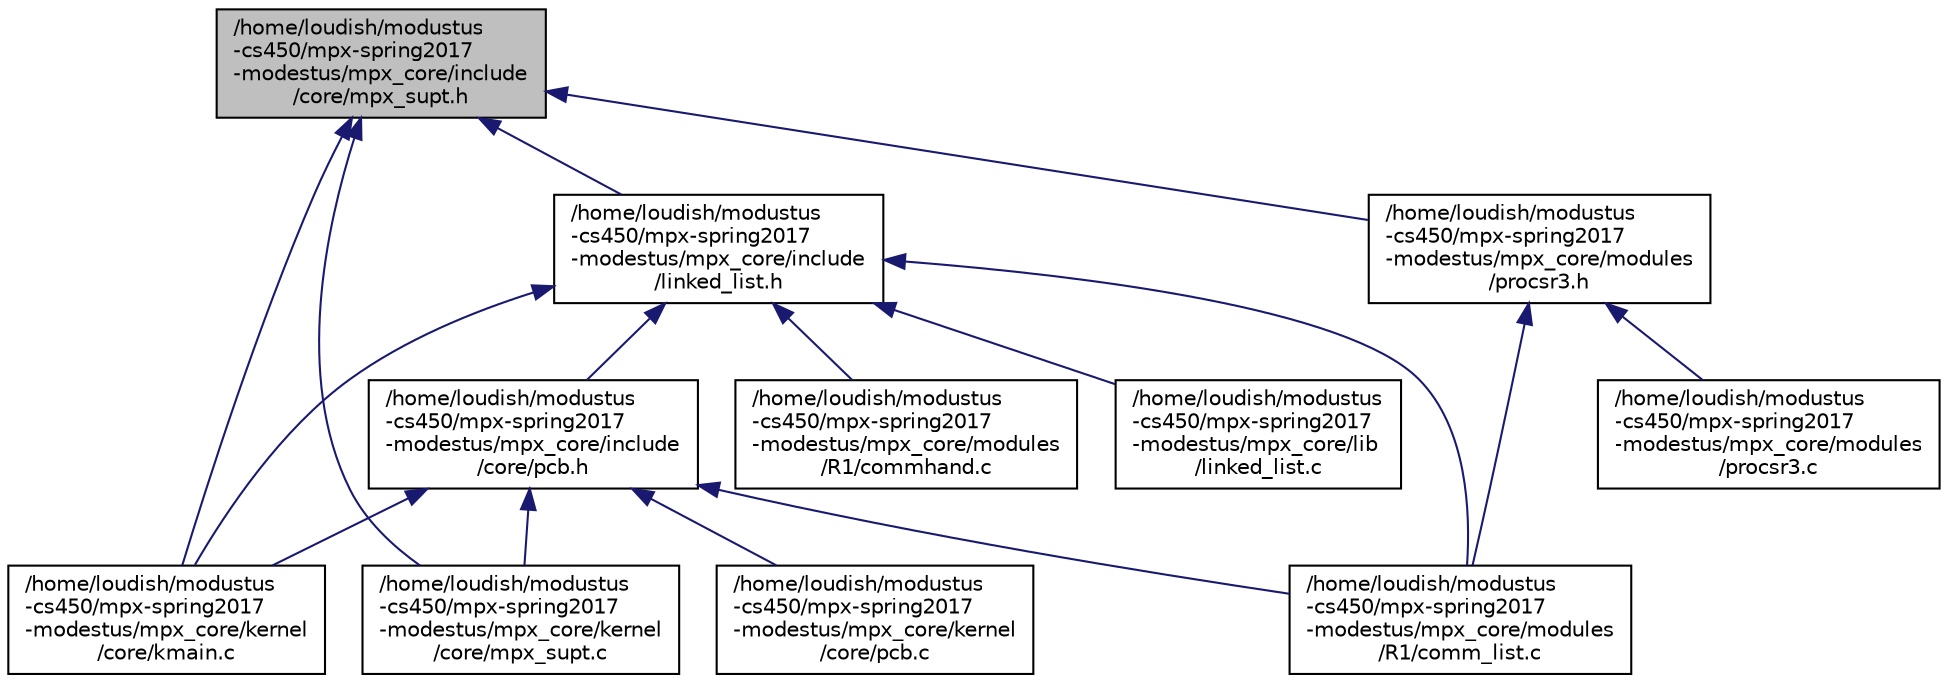 digraph "/home/loudish/modustus-cs450/mpx-spring2017-modestus/mpx_core/include/core/mpx_supt.h"
{
  edge [fontname="Helvetica",fontsize="10",labelfontname="Helvetica",labelfontsize="10"];
  node [fontname="Helvetica",fontsize="10",shape=record];
  Node1 [label="/home/loudish/modustus\l-cs450/mpx-spring2017\l-modestus/mpx_core/include\l/core/mpx_supt.h",height=0.2,width=0.4,color="black", fillcolor="grey75", style="filled", fontcolor="black"];
  Node1 -> Node2 [dir="back",color="midnightblue",fontsize="10",style="solid",fontname="Helvetica"];
  Node2 [label="/home/loudish/modustus\l-cs450/mpx-spring2017\l-modestus/mpx_core/include\l/linked_list.h",height=0.2,width=0.4,color="black", fillcolor="white", style="filled",URL="$linked__list_8h.html"];
  Node2 -> Node3 [dir="back",color="midnightblue",fontsize="10",style="solid",fontname="Helvetica"];
  Node3 [label="/home/loudish/modustus\l-cs450/mpx-spring2017\l-modestus/mpx_core/include\l/core/pcb.h",height=0.2,width=0.4,color="black", fillcolor="white", style="filled",URL="$pcb_8h.html"];
  Node3 -> Node4 [dir="back",color="midnightblue",fontsize="10",style="solid",fontname="Helvetica"];
  Node4 [label="/home/loudish/modustus\l-cs450/mpx-spring2017\l-modestus/mpx_core/kernel\l/core/kmain.c",height=0.2,width=0.4,color="black", fillcolor="white", style="filled",URL="$kmain_8c.html"];
  Node3 -> Node5 [dir="back",color="midnightblue",fontsize="10",style="solid",fontname="Helvetica"];
  Node5 [label="/home/loudish/modustus\l-cs450/mpx-spring2017\l-modestus/mpx_core/kernel\l/core/mpx_supt.c",height=0.2,width=0.4,color="black", fillcolor="white", style="filled",URL="$mpx__supt_8c.html"];
  Node3 -> Node6 [dir="back",color="midnightblue",fontsize="10",style="solid",fontname="Helvetica"];
  Node6 [label="/home/loudish/modustus\l-cs450/mpx-spring2017\l-modestus/mpx_core/kernel\l/core/pcb.c",height=0.2,width=0.4,color="black", fillcolor="white", style="filled",URL="$pcb_8c.html"];
  Node3 -> Node7 [dir="back",color="midnightblue",fontsize="10",style="solid",fontname="Helvetica"];
  Node7 [label="/home/loudish/modustus\l-cs450/mpx-spring2017\l-modestus/mpx_core/modules\l/R1/comm_list.c",height=0.2,width=0.4,color="black", fillcolor="white", style="filled",URL="$comm__list_8c.html"];
  Node2 -> Node4 [dir="back",color="midnightblue",fontsize="10",style="solid",fontname="Helvetica"];
  Node2 -> Node8 [dir="back",color="midnightblue",fontsize="10",style="solid",fontname="Helvetica"];
  Node8 [label="/home/loudish/modustus\l-cs450/mpx-spring2017\l-modestus/mpx_core/lib\l/linked_list.c",height=0.2,width=0.4,color="black", fillcolor="white", style="filled",URL="$linked__list_8c.html"];
  Node2 -> Node7 [dir="back",color="midnightblue",fontsize="10",style="solid",fontname="Helvetica"];
  Node2 -> Node9 [dir="back",color="midnightblue",fontsize="10",style="solid",fontname="Helvetica"];
  Node9 [label="/home/loudish/modustus\l-cs450/mpx-spring2017\l-modestus/mpx_core/modules\l/R1/commhand.c",height=0.2,width=0.4,color="black", fillcolor="white", style="filled",URL="$commhand_8c.html"];
  Node1 -> Node4 [dir="back",color="midnightblue",fontsize="10",style="solid",fontname="Helvetica"];
  Node1 -> Node5 [dir="back",color="midnightblue",fontsize="10",style="solid",fontname="Helvetica"];
  Node1 -> Node10 [dir="back",color="midnightblue",fontsize="10",style="solid",fontname="Helvetica"];
  Node10 [label="/home/loudish/modustus\l-cs450/mpx-spring2017\l-modestus/mpx_core/modules\l/procsr3.h",height=0.2,width=0.4,color="black", fillcolor="white", style="filled",URL="$procsr3_8h.html"];
  Node10 -> Node11 [dir="back",color="midnightblue",fontsize="10",style="solid",fontname="Helvetica"];
  Node11 [label="/home/loudish/modustus\l-cs450/mpx-spring2017\l-modestus/mpx_core/modules\l/procsr3.c",height=0.2,width=0.4,color="black", fillcolor="white", style="filled",URL="$procsr3_8c.html"];
  Node10 -> Node7 [dir="back",color="midnightblue",fontsize="10",style="solid",fontname="Helvetica"];
}
